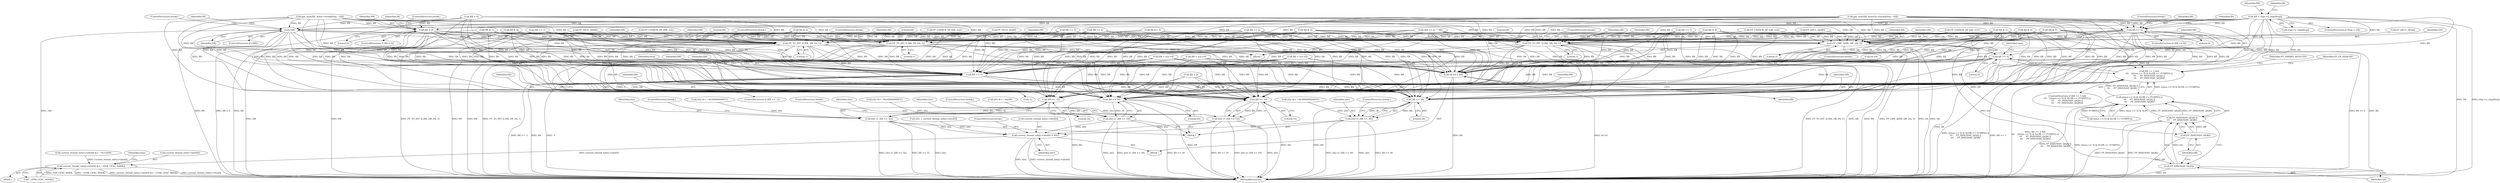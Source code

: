 digraph "0_linux_a8b0ca17b80e92faab46ee7179ba9e99ccb61233_42@array" {
"1000857" [label="(Call,XR = regs->u_regs[freg])"];
"1000931" [label="(Call,!XR)"];
"1001595" [label="(Call,FP_TO_INT_S (XR, SB, 64, 1))"];
"1001773" [label="(Call,XR == -1)"];
"1001791" [label="(Call,XR << 10)"];
"1001789" [label="(Call,xfsr |= (XR << 10))"];
"1001825" [label="(Call,current_thread_info()->xfsr[0] = xfsr)"];
"1001870" [label="(Call,current_thread_info()->xfsr[0] &= ~(FSR_CEXC_MASK))"];
"1001801" [label="(Call,XR << 32)"];
"1001799" [label="(Call,xfsr |= (XR << 32))"];
"1001811" [label="(Call,XR << 34)"];
"1001809" [label="(Call,xfsr |= (XR << 34))"];
"1001821" [label="(Call,XR << 36)"];
"1001819" [label="(Call,xfsr |= (XR << 36))"];
"1001841" [label="(Call,rd->d = XR)"];
"1001602" [label="(Call,FP_TO_INT_D (XR, DB, 64, 1))"];
"1001609" [label="(Call,FP_TO_INT_Q (XR, QB, 64, 1))"];
"1001728" [label="(Call,FP_CMP_Q(XR, QB, QA, 3))"];
"1001735" [label="(Call,XR == 3)"];
"1001734" [label="(Call,XR == 3 &&\n\t\t\t    (((insn >> 5) & 0x1ff) == FCMPEQ ||\n\t\t\t     FP_ISSIGNAN_Q(QA) ||\n\t\t\t     FP_ISSIGNAN_Q(QB)))"];
"1001747" [label="(Call,FP_ISSIGNAN_Q(QA))"];
"1001746" [label="(Call,FP_ISSIGNAN_Q(QA) ||\n\t\t\t     FP_ISSIGNAN_Q(QB))"];
"1001738" [label="(Call,((insn >> 5) & 0x1ff) == FCMPEQ ||\n\t\t\t     FP_ISSIGNAN_Q(QA) ||\n\t\t\t     FP_ISSIGNAN_Q(QB))"];
"1001749" [label="(Call,FP_ISSIGNAN_Q(QB))"];
"1000939" [label="(Call,XR <= 0)"];
"1000948" [label="(Call,XR < 0)"];
"1001821" [label="(Call,XR << 36)"];
"1000694" [label="(Call,XR == 2)"];
"1001628" [label="(Call,XR = rs2->d)"];
"1001796" [label="(Call,xfsr &= ~0x300000000UL)"];
"1001748" [label="(Identifier,QA)"];
"1000858" [label="(Identifier,XR)"];
"1001810" [label="(Identifier,xfsr)"];
"1000685" [label="(Call,XR & 2)"];
"1000931" [label="(Call,!XR)"];
"1001612" [label="(Literal,64)"];
"1001824" [label="(ControlStructure,break;)"];
"1000187" [label="(Call,FP_DECL_D(DB))"];
"1001746" [label="(Call,FP_ISSIGNAN_Q(QA) ||\n\t\t\t     FP_ISSIGNAN_Q(QB))"];
"1001603" [label="(Identifier,XR)"];
"1000948" [label="(Call,XR < 0)"];
"1001811" [label="(Call,XR << 34)"];
"1001599" [label="(Literal,1)"];
"1000676" [label="(Call,XR == 1)"];
"1000747" [label="(Call,(XR >> 2) ^ XR)"];
"1000849" [label="(Call,XR = 0)"];
"1001772" [label="(ControlStructure,if (XR == -1))"];
"1001823" [label="(Literal,36)"];
"1000952" [label="(Identifier,IR)"];
"1001841" [label="(Call,rd->d = XR)"];
"1001614" [label="(ControlStructure,break;)"];
"1001728" [label="(Call,FP_CMP_Q(XR, QB, QA, 3))"];
"1001822" [label="(Identifier,XR)"];
"1000181" [label="(Call,FP_DECL_S(SB))"];
"1001813" [label="(Literal,34)"];
"1001765" [label="(Call,xfsr = current_thread_info()->xfsr[0])"];
"1001825" [label="(Call,current_thread_info()->xfsr[0] = xfsr)"];
"1000857" [label="(Call,XR = regs->u_regs[freg])"];
"1001602" [label="(Call,FP_TO_INT_D (XR, DB, 64, 1))"];
"1001735" [label="(Call,XR == 3)"];
"1001774" [label="(Identifier,XR)"];
"1000950" [label="(Literal,0)"];
"1001755" [label="(Identifier,FP_INHIBIT_RESULTS)"];
"1001606" [label="(Literal,1)"];
"1001832" [label="(ControlStructure,break;)"];
"1001015" [label="(Block,)"];
"1001775" [label="(Call,-1)"];
"1001752" [label="(Identifier,FP_EX_INVALID)"];
"1001802" [label="(Identifier,XR)"];
"1001800" [label="(Identifier,xfsr)"];
"1000816" [label="(Call,XR & 2)"];
"1000938" [label="(ControlStructure,if (XR <= 0))"];
"1001736" [label="(Identifier,XR)"];
"1000859" [label="(Call,regs->u_regs[freg])"];
"1001613" [label="(Literal,1)"];
"1000939" [label="(Call,XR <= 0)"];
"1000884" [label="(Call,get_user(XR, &win32->locals[freg - 16]))"];
"1000632" [label="(Call,XR &= 3)"];
"1001791" [label="(Call,XR << 10)"];
"1001734" [label="(Call,XR == 3 &&\n\t\t\t    (((insn >> 5) & 0x1ff) == FCMPEQ ||\n\t\t\t     FP_ISSIGNAN_Q(QA) ||\n\t\t\t     FP_ISSIGNAN_Q(QB)))"];
"1000191" [label="(Call,FP_DECL_Q(QA))"];
"1000943" [label="(Identifier,IR)"];
"1000930" [label="(ControlStructure,if (!XR))"];
"1000909" [label="(Call,get_user(XR, &win->locals[freg - 16]))"];
"1001763" [label="(Block,)"];
"1000954" [label="(ControlStructure,break;)"];
"1001816" [label="(Call,xfsr &= ~0x3000000000UL)"];
"1000920" [label="(Identifier,IR)"];
"1001731" [label="(Identifier,QA)"];
"1001846" [label="(ControlStructure,break;)"];
"1001777" [label="(Call,XR = 2)"];
"1001799" [label="(Call,xfsr |= (XR << 32))"];
"1001804" [label="(ControlStructure,break;)"];
"1000945" [label="(ControlStructure,break;)"];
"1001871" [label="(Call,current_thread_info()->xfsr[0])"];
"1001729" [label="(Identifier,XR)"];
"1001831" [label="(Identifier,xfsr)"];
"1000655" [label="(Call,XR == 1)"];
"1001789" [label="(Call,xfsr |= (XR << 10))"];
"1001782" [label="(Identifier,freg)"];
"1001812" [label="(Identifier,XR)"];
"1001739" [label="(Call,((insn >> 5) & 0x1ff) == FCMPEQ)"];
"1001786" [label="(Call,xfsr &= ~0xc00)"];
"1001790" [label="(Identifier,xfsr)"];
"1001046" [label="(Call,current_thread_info()->xfsr[0] &= ~0x1c000)"];
"1001236" [label="(Call,FP_UNPACK_DP (DB, rs2))"];
"1001784" [label="(Block,)"];
"1001778" [label="(Identifier,XR)"];
"1001231" [label="(Call,FP_UNPACK_QP (QB, rs2))"];
"1000934" [label="(Identifier,IR)"];
"1001635" [label="(Call,XR = rs2->d)"];
"1001730" [label="(Identifier,QB)"];
"1001842" [label="(Call,rd->d)"];
"1001806" [label="(Call,xfsr &= ~0xc00000000UL)"];
"1001820" [label="(Identifier,xfsr)"];
"1001773" [label="(Call,XR == -1)"];
"1001597" [label="(Identifier,SB)"];
"1000949" [label="(Identifier,XR)"];
"1001826" [label="(Call,current_thread_info()->xfsr[0])"];
"1000936" [label="(ControlStructure,break;)"];
"1000762" [label="(Call,XR & 4)"];
"1000658" [label="(Call,XR == 2)"];
"1001792" [label="(Identifier,XR)"];
"1001611" [label="(Identifier,QB)"];
"1000667" [label="(Call,XR & 1)"];
"1001600" [label="(ControlStructure,break;)"];
"1001819" [label="(Call,xfsr |= (XR << 36))"];
"1001845" [label="(Identifier,XR)"];
"1001737" [label="(Literal,3)"];
"1000853" [label="(ControlStructure,if (freg < 16))"];
"1001609" [label="(Call,FP_TO_INT_Q (XR, QB, 64, 1))"];
"1001880" [label="(Identifier,regs)"];
"1000940" [label="(Identifier,XR)"];
"1000193" [label="(Call,FP_DECL_Q(QB))"];
"1001610" [label="(Identifier,XR)"];
"1000798" [label="(Call,XR & 1)"];
"1001742" [label="(Identifier,insn)"];
"1001596" [label="(Identifier,XR)"];
"1001750" [label="(Identifier,QB)"];
"1001895" [label="(MethodReturn,int)"];
"1000932" [label="(Identifier,XR)"];
"1000703" [label="(Call,XR == 3)"];
"1001604" [label="(Identifier,DB)"];
"1001747" [label="(Call,FP_ISSIGNAN_Q(QA))"];
"1001605" [label="(Literal,64)"];
"1001876" [label="(Call,~(FSR_CEXC_MASK))"];
"1001642" [label="(Call,XR = rs2->d)"];
"1000941" [label="(Literal,0)"];
"1001793" [label="(Literal,10)"];
"1000807" [label="(Call,XR & 8)"];
"1001598" [label="(Literal,64)"];
"1001814" [label="(ControlStructure,break;)"];
"1001607" [label="(ControlStructure,break;)"];
"1001794" [label="(ControlStructure,break;)"];
"1001870" [label="(Call,current_thread_info()->xfsr[0] &= ~(FSR_CEXC_MASK))"];
"1001809" [label="(Call,xfsr |= (XR << 34))"];
"1000947" [label="(ControlStructure,if (XR < 0))"];
"1001801" [label="(Call,XR << 32)"];
"1001595" [label="(Call,FP_TO_INT_S (XR, SB, 64, 1))"];
"1001733" [label="(ControlStructure,if (XR == 3 &&\n\t\t\t    (((insn >> 5) & 0x1ff) == FCMPEQ ||\n\t\t\t     FP_ISSIGNAN_Q(QA) ||\n\t\t\t     FP_ISSIGNAN_Q(QB))))"];
"1001803" [label="(Literal,32)"];
"1000772" [label="(Call,XR & 4)"];
"1001732" [label="(Literal,3)"];
"1001738" [label="(Call,((insn >> 5) & 0x1ff) == FCMPEQ ||\n\t\t\t     FP_ISSIGNAN_Q(QA) ||\n\t\t\t     FP_ISSIGNAN_Q(QB))"];
"1000789" [label="(Call,XR & 5)"];
"1001241" [label="(Call,FP_UNPACK_SP (SB, rs2))"];
"1001379" [label="(Block,)"];
"1001134" [label="(Call,FP_UNPACK_QP (QA, rs1))"];
"1001749" [label="(Call,FP_ISSIGNAN_Q(QB))"];
"1000857" -> "1000853"  [label="AST: "];
"1000857" -> "1000859"  [label="CFG: "];
"1000858" -> "1000857"  [label="AST: "];
"1000859" -> "1000857"  [label="AST: "];
"1000920" -> "1000857"  [label="CFG: "];
"1000857" -> "1001895"  [label="DDG: XR"];
"1000857" -> "1001895"  [label="DDG: regs->u_regs[freg]"];
"1000857" -> "1000931"  [label="DDG: XR"];
"1000857" -> "1000939"  [label="DDG: XR"];
"1000857" -> "1000948"  [label="DDG: XR"];
"1000857" -> "1001595"  [label="DDG: XR"];
"1000857" -> "1001602"  [label="DDG: XR"];
"1000857" -> "1001609"  [label="DDG: XR"];
"1000857" -> "1001728"  [label="DDG: XR"];
"1000857" -> "1001773"  [label="DDG: XR"];
"1000857" -> "1001791"  [label="DDG: XR"];
"1000857" -> "1001801"  [label="DDG: XR"];
"1000857" -> "1001811"  [label="DDG: XR"];
"1000857" -> "1001821"  [label="DDG: XR"];
"1000857" -> "1001841"  [label="DDG: XR"];
"1000931" -> "1000930"  [label="AST: "];
"1000931" -> "1000932"  [label="CFG: "];
"1000932" -> "1000931"  [label="AST: "];
"1000934" -> "1000931"  [label="CFG: "];
"1000936" -> "1000931"  [label="CFG: "];
"1000931" -> "1001895"  [label="DDG: XR"];
"1000931" -> "1001895"  [label="DDG: !XR"];
"1000849" -> "1000931"  [label="DDG: XR"];
"1000884" -> "1000931"  [label="DDG: XR"];
"1000909" -> "1000931"  [label="DDG: XR"];
"1000931" -> "1001595"  [label="DDG: XR"];
"1000931" -> "1001602"  [label="DDG: XR"];
"1000931" -> "1001609"  [label="DDG: XR"];
"1000931" -> "1001728"  [label="DDG: XR"];
"1000931" -> "1001773"  [label="DDG: XR"];
"1000931" -> "1001791"  [label="DDG: XR"];
"1000931" -> "1001801"  [label="DDG: XR"];
"1000931" -> "1001811"  [label="DDG: XR"];
"1000931" -> "1001821"  [label="DDG: XR"];
"1000931" -> "1001841"  [label="DDG: XR"];
"1001595" -> "1001379"  [label="AST: "];
"1001595" -> "1001599"  [label="CFG: "];
"1001596" -> "1001595"  [label="AST: "];
"1001597" -> "1001595"  [label="AST: "];
"1001598" -> "1001595"  [label="AST: "];
"1001599" -> "1001595"  [label="AST: "];
"1001600" -> "1001595"  [label="CFG: "];
"1001595" -> "1001895"  [label="DDG: SB"];
"1001595" -> "1001895"  [label="DDG: XR"];
"1001595" -> "1001895"  [label="DDG: FP_TO_INT_S (XR, SB, 64, 1)"];
"1000747" -> "1001595"  [label="DDG: XR"];
"1000807" -> "1001595"  [label="DDG: XR"];
"1000676" -> "1001595"  [label="DDG: XR"];
"1000849" -> "1001595"  [label="DDG: XR"];
"1000667" -> "1001595"  [label="DDG: XR"];
"1000816" -> "1001595"  [label="DDG: XR"];
"1000789" -> "1001595"  [label="DDG: XR"];
"1000909" -> "1001595"  [label="DDG: XR"];
"1000703" -> "1001595"  [label="DDG: XR"];
"1000655" -> "1001595"  [label="DDG: XR"];
"1000772" -> "1001595"  [label="DDG: XR"];
"1000694" -> "1001595"  [label="DDG: XR"];
"1000884" -> "1001595"  [label="DDG: XR"];
"1000632" -> "1001595"  [label="DDG: XR"];
"1000939" -> "1001595"  [label="DDG: XR"];
"1000798" -> "1001595"  [label="DDG: XR"];
"1000762" -> "1001595"  [label="DDG: XR"];
"1000685" -> "1001595"  [label="DDG: XR"];
"1000658" -> "1001595"  [label="DDG: XR"];
"1000948" -> "1001595"  [label="DDG: XR"];
"1000181" -> "1001595"  [label="DDG: SB"];
"1001241" -> "1001595"  [label="DDG: SB"];
"1001595" -> "1001773"  [label="DDG: XR"];
"1001595" -> "1001791"  [label="DDG: XR"];
"1001595" -> "1001801"  [label="DDG: XR"];
"1001595" -> "1001811"  [label="DDG: XR"];
"1001595" -> "1001821"  [label="DDG: XR"];
"1001595" -> "1001841"  [label="DDG: XR"];
"1001773" -> "1001772"  [label="AST: "];
"1001773" -> "1001775"  [label="CFG: "];
"1001774" -> "1001773"  [label="AST: "];
"1001775" -> "1001773"  [label="AST: "];
"1001778" -> "1001773"  [label="CFG: "];
"1001782" -> "1001773"  [label="CFG: "];
"1001773" -> "1001895"  [label="DDG: XR"];
"1001773" -> "1001895"  [label="DDG: -1"];
"1001773" -> "1001895"  [label="DDG: XR == -1"];
"1000747" -> "1001773"  [label="DDG: XR"];
"1000807" -> "1001773"  [label="DDG: XR"];
"1000676" -> "1001773"  [label="DDG: XR"];
"1000849" -> "1001773"  [label="DDG: XR"];
"1000667" -> "1001773"  [label="DDG: XR"];
"1000816" -> "1001773"  [label="DDG: XR"];
"1001609" -> "1001773"  [label="DDG: XR"];
"1000909" -> "1001773"  [label="DDG: XR"];
"1001602" -> "1001773"  [label="DDG: XR"];
"1000703" -> "1001773"  [label="DDG: XR"];
"1001628" -> "1001773"  [label="DDG: XR"];
"1001642" -> "1001773"  [label="DDG: XR"];
"1001635" -> "1001773"  [label="DDG: XR"];
"1000655" -> "1001773"  [label="DDG: XR"];
"1000772" -> "1001773"  [label="DDG: XR"];
"1000694" -> "1001773"  [label="DDG: XR"];
"1000884" -> "1001773"  [label="DDG: XR"];
"1000632" -> "1001773"  [label="DDG: XR"];
"1000789" -> "1001773"  [label="DDG: XR"];
"1000939" -> "1001773"  [label="DDG: XR"];
"1000798" -> "1001773"  [label="DDG: XR"];
"1000762" -> "1001773"  [label="DDG: XR"];
"1000685" -> "1001773"  [label="DDG: XR"];
"1000658" -> "1001773"  [label="DDG: XR"];
"1001735" -> "1001773"  [label="DDG: XR"];
"1000948" -> "1001773"  [label="DDG: XR"];
"1001775" -> "1001773"  [label="DDG: 1"];
"1001773" -> "1001791"  [label="DDG: XR"];
"1001773" -> "1001801"  [label="DDG: XR"];
"1001773" -> "1001811"  [label="DDG: XR"];
"1001773" -> "1001821"  [label="DDG: XR"];
"1001791" -> "1001789"  [label="AST: "];
"1001791" -> "1001793"  [label="CFG: "];
"1001792" -> "1001791"  [label="AST: "];
"1001793" -> "1001791"  [label="AST: "];
"1001789" -> "1001791"  [label="CFG: "];
"1001791" -> "1001895"  [label="DDG: XR"];
"1001791" -> "1001789"  [label="DDG: XR"];
"1001791" -> "1001789"  [label="DDG: 10"];
"1000747" -> "1001791"  [label="DDG: XR"];
"1000807" -> "1001791"  [label="DDG: XR"];
"1000676" -> "1001791"  [label="DDG: XR"];
"1000849" -> "1001791"  [label="DDG: XR"];
"1000667" -> "1001791"  [label="DDG: XR"];
"1000816" -> "1001791"  [label="DDG: XR"];
"1001609" -> "1001791"  [label="DDG: XR"];
"1000909" -> "1001791"  [label="DDG: XR"];
"1001602" -> "1001791"  [label="DDG: XR"];
"1001628" -> "1001791"  [label="DDG: XR"];
"1001642" -> "1001791"  [label="DDG: XR"];
"1001635" -> "1001791"  [label="DDG: XR"];
"1000655" -> "1001791"  [label="DDG: XR"];
"1000772" -> "1001791"  [label="DDG: XR"];
"1000694" -> "1001791"  [label="DDG: XR"];
"1000884" -> "1001791"  [label="DDG: XR"];
"1000632" -> "1001791"  [label="DDG: XR"];
"1001777" -> "1001791"  [label="DDG: XR"];
"1000789" -> "1001791"  [label="DDG: XR"];
"1000939" -> "1001791"  [label="DDG: XR"];
"1000798" -> "1001791"  [label="DDG: XR"];
"1000762" -> "1001791"  [label="DDG: XR"];
"1000685" -> "1001791"  [label="DDG: XR"];
"1000658" -> "1001791"  [label="DDG: XR"];
"1001735" -> "1001791"  [label="DDG: XR"];
"1000948" -> "1001791"  [label="DDG: XR"];
"1000703" -> "1001791"  [label="DDG: XR"];
"1001789" -> "1001784"  [label="AST: "];
"1001790" -> "1001789"  [label="AST: "];
"1001794" -> "1001789"  [label="CFG: "];
"1001789" -> "1001895"  [label="DDG: xfsr"];
"1001789" -> "1001895"  [label="DDG: XR << 10"];
"1001789" -> "1001895"  [label="DDG: xfsr |= (XR << 10)"];
"1001786" -> "1001789"  [label="DDG: xfsr"];
"1001789" -> "1001825"  [label="DDG: xfsr"];
"1001825" -> "1001763"  [label="AST: "];
"1001825" -> "1001831"  [label="CFG: "];
"1001826" -> "1001825"  [label="AST: "];
"1001831" -> "1001825"  [label="AST: "];
"1001832" -> "1001825"  [label="CFG: "];
"1001825" -> "1001895"  [label="DDG: xfsr"];
"1001825" -> "1001895"  [label="DDG: current_thread_info()->xfsr[0]"];
"1001765" -> "1001825"  [label="DDG: xfsr"];
"1001819" -> "1001825"  [label="DDG: xfsr"];
"1001809" -> "1001825"  [label="DDG: xfsr"];
"1001799" -> "1001825"  [label="DDG: xfsr"];
"1001825" -> "1001870"  [label="DDG: current_thread_info()->xfsr[0]"];
"1001870" -> "1001015"  [label="AST: "];
"1001870" -> "1001876"  [label="CFG: "];
"1001871" -> "1001870"  [label="AST: "];
"1001876" -> "1001870"  [label="AST: "];
"1001880" -> "1001870"  [label="CFG: "];
"1001870" -> "1001895"  [label="DDG: current_thread_info()->xfsr[0] &= ~(FSR_CEXC_MASK)"];
"1001870" -> "1001895"  [label="DDG: current_thread_info()->xfsr[0]"];
"1001870" -> "1001895"  [label="DDG: ~(FSR_CEXC_MASK)"];
"1001046" -> "1001870"  [label="DDG: current_thread_info()->xfsr[0]"];
"1001876" -> "1001870"  [label="DDG: FSR_CEXC_MASK"];
"1001801" -> "1001799"  [label="AST: "];
"1001801" -> "1001803"  [label="CFG: "];
"1001802" -> "1001801"  [label="AST: "];
"1001803" -> "1001801"  [label="AST: "];
"1001799" -> "1001801"  [label="CFG: "];
"1001801" -> "1001895"  [label="DDG: XR"];
"1001801" -> "1001799"  [label="DDG: XR"];
"1001801" -> "1001799"  [label="DDG: 32"];
"1000747" -> "1001801"  [label="DDG: XR"];
"1000807" -> "1001801"  [label="DDG: XR"];
"1000676" -> "1001801"  [label="DDG: XR"];
"1000849" -> "1001801"  [label="DDG: XR"];
"1000667" -> "1001801"  [label="DDG: XR"];
"1000816" -> "1001801"  [label="DDG: XR"];
"1001609" -> "1001801"  [label="DDG: XR"];
"1000909" -> "1001801"  [label="DDG: XR"];
"1001602" -> "1001801"  [label="DDG: XR"];
"1001628" -> "1001801"  [label="DDG: XR"];
"1001642" -> "1001801"  [label="DDG: XR"];
"1001635" -> "1001801"  [label="DDG: XR"];
"1000655" -> "1001801"  [label="DDG: XR"];
"1000772" -> "1001801"  [label="DDG: XR"];
"1000694" -> "1001801"  [label="DDG: XR"];
"1000884" -> "1001801"  [label="DDG: XR"];
"1000632" -> "1001801"  [label="DDG: XR"];
"1001777" -> "1001801"  [label="DDG: XR"];
"1000789" -> "1001801"  [label="DDG: XR"];
"1000939" -> "1001801"  [label="DDG: XR"];
"1000798" -> "1001801"  [label="DDG: XR"];
"1000762" -> "1001801"  [label="DDG: XR"];
"1000685" -> "1001801"  [label="DDG: XR"];
"1000658" -> "1001801"  [label="DDG: XR"];
"1001735" -> "1001801"  [label="DDG: XR"];
"1000948" -> "1001801"  [label="DDG: XR"];
"1000703" -> "1001801"  [label="DDG: XR"];
"1001799" -> "1001784"  [label="AST: "];
"1001800" -> "1001799"  [label="AST: "];
"1001804" -> "1001799"  [label="CFG: "];
"1001799" -> "1001895"  [label="DDG: XR << 32"];
"1001799" -> "1001895"  [label="DDG: xfsr"];
"1001799" -> "1001895"  [label="DDG: xfsr |= (XR << 32)"];
"1001796" -> "1001799"  [label="DDG: xfsr"];
"1001811" -> "1001809"  [label="AST: "];
"1001811" -> "1001813"  [label="CFG: "];
"1001812" -> "1001811"  [label="AST: "];
"1001813" -> "1001811"  [label="AST: "];
"1001809" -> "1001811"  [label="CFG: "];
"1001811" -> "1001895"  [label="DDG: XR"];
"1001811" -> "1001809"  [label="DDG: XR"];
"1001811" -> "1001809"  [label="DDG: 34"];
"1000747" -> "1001811"  [label="DDG: XR"];
"1000807" -> "1001811"  [label="DDG: XR"];
"1000676" -> "1001811"  [label="DDG: XR"];
"1000849" -> "1001811"  [label="DDG: XR"];
"1000667" -> "1001811"  [label="DDG: XR"];
"1000816" -> "1001811"  [label="DDG: XR"];
"1001609" -> "1001811"  [label="DDG: XR"];
"1000909" -> "1001811"  [label="DDG: XR"];
"1001602" -> "1001811"  [label="DDG: XR"];
"1001628" -> "1001811"  [label="DDG: XR"];
"1001642" -> "1001811"  [label="DDG: XR"];
"1001635" -> "1001811"  [label="DDG: XR"];
"1000655" -> "1001811"  [label="DDG: XR"];
"1000772" -> "1001811"  [label="DDG: XR"];
"1000694" -> "1001811"  [label="DDG: XR"];
"1000884" -> "1001811"  [label="DDG: XR"];
"1000632" -> "1001811"  [label="DDG: XR"];
"1001777" -> "1001811"  [label="DDG: XR"];
"1000789" -> "1001811"  [label="DDG: XR"];
"1000939" -> "1001811"  [label="DDG: XR"];
"1000798" -> "1001811"  [label="DDG: XR"];
"1000762" -> "1001811"  [label="DDG: XR"];
"1000685" -> "1001811"  [label="DDG: XR"];
"1000658" -> "1001811"  [label="DDG: XR"];
"1001735" -> "1001811"  [label="DDG: XR"];
"1000948" -> "1001811"  [label="DDG: XR"];
"1000703" -> "1001811"  [label="DDG: XR"];
"1001809" -> "1001784"  [label="AST: "];
"1001810" -> "1001809"  [label="AST: "];
"1001814" -> "1001809"  [label="CFG: "];
"1001809" -> "1001895"  [label="DDG: xfsr |= (XR << 34)"];
"1001809" -> "1001895"  [label="DDG: XR << 34"];
"1001809" -> "1001895"  [label="DDG: xfsr"];
"1001806" -> "1001809"  [label="DDG: xfsr"];
"1001821" -> "1001819"  [label="AST: "];
"1001821" -> "1001823"  [label="CFG: "];
"1001822" -> "1001821"  [label="AST: "];
"1001823" -> "1001821"  [label="AST: "];
"1001819" -> "1001821"  [label="CFG: "];
"1001821" -> "1001895"  [label="DDG: XR"];
"1001821" -> "1001819"  [label="DDG: XR"];
"1001821" -> "1001819"  [label="DDG: 36"];
"1000747" -> "1001821"  [label="DDG: XR"];
"1000807" -> "1001821"  [label="DDG: XR"];
"1000676" -> "1001821"  [label="DDG: XR"];
"1000849" -> "1001821"  [label="DDG: XR"];
"1000667" -> "1001821"  [label="DDG: XR"];
"1000816" -> "1001821"  [label="DDG: XR"];
"1001609" -> "1001821"  [label="DDG: XR"];
"1000909" -> "1001821"  [label="DDG: XR"];
"1001602" -> "1001821"  [label="DDG: XR"];
"1001628" -> "1001821"  [label="DDG: XR"];
"1001642" -> "1001821"  [label="DDG: XR"];
"1001635" -> "1001821"  [label="DDG: XR"];
"1000655" -> "1001821"  [label="DDG: XR"];
"1000772" -> "1001821"  [label="DDG: XR"];
"1000694" -> "1001821"  [label="DDG: XR"];
"1000884" -> "1001821"  [label="DDG: XR"];
"1000632" -> "1001821"  [label="DDG: XR"];
"1001777" -> "1001821"  [label="DDG: XR"];
"1000789" -> "1001821"  [label="DDG: XR"];
"1000939" -> "1001821"  [label="DDG: XR"];
"1000798" -> "1001821"  [label="DDG: XR"];
"1000762" -> "1001821"  [label="DDG: XR"];
"1000685" -> "1001821"  [label="DDG: XR"];
"1000658" -> "1001821"  [label="DDG: XR"];
"1001735" -> "1001821"  [label="DDG: XR"];
"1000948" -> "1001821"  [label="DDG: XR"];
"1000703" -> "1001821"  [label="DDG: XR"];
"1001819" -> "1001784"  [label="AST: "];
"1001820" -> "1001819"  [label="AST: "];
"1001824" -> "1001819"  [label="CFG: "];
"1001819" -> "1001895"  [label="DDG: xfsr |= (XR << 36)"];
"1001819" -> "1001895"  [label="DDG: xfsr"];
"1001819" -> "1001895"  [label="DDG: XR << 36"];
"1001816" -> "1001819"  [label="DDG: xfsr"];
"1001841" -> "1001763"  [label="AST: "];
"1001841" -> "1001845"  [label="CFG: "];
"1001842" -> "1001841"  [label="AST: "];
"1001845" -> "1001841"  [label="AST: "];
"1001846" -> "1001841"  [label="CFG: "];
"1001841" -> "1001895"  [label="DDG: rd->d"];
"1001841" -> "1001895"  [label="DDG: XR"];
"1000747" -> "1001841"  [label="DDG: XR"];
"1000807" -> "1001841"  [label="DDG: XR"];
"1000676" -> "1001841"  [label="DDG: XR"];
"1000849" -> "1001841"  [label="DDG: XR"];
"1000667" -> "1001841"  [label="DDG: XR"];
"1000816" -> "1001841"  [label="DDG: XR"];
"1001609" -> "1001841"  [label="DDG: XR"];
"1000909" -> "1001841"  [label="DDG: XR"];
"1001602" -> "1001841"  [label="DDG: XR"];
"1000703" -> "1001841"  [label="DDG: XR"];
"1001628" -> "1001841"  [label="DDG: XR"];
"1001642" -> "1001841"  [label="DDG: XR"];
"1001635" -> "1001841"  [label="DDG: XR"];
"1000655" -> "1001841"  [label="DDG: XR"];
"1000772" -> "1001841"  [label="DDG: XR"];
"1000694" -> "1001841"  [label="DDG: XR"];
"1000884" -> "1001841"  [label="DDG: XR"];
"1000632" -> "1001841"  [label="DDG: XR"];
"1000789" -> "1001841"  [label="DDG: XR"];
"1000939" -> "1001841"  [label="DDG: XR"];
"1000798" -> "1001841"  [label="DDG: XR"];
"1000762" -> "1001841"  [label="DDG: XR"];
"1000685" -> "1001841"  [label="DDG: XR"];
"1000658" -> "1001841"  [label="DDG: XR"];
"1001735" -> "1001841"  [label="DDG: XR"];
"1000948" -> "1001841"  [label="DDG: XR"];
"1001602" -> "1001379"  [label="AST: "];
"1001602" -> "1001606"  [label="CFG: "];
"1001603" -> "1001602"  [label="AST: "];
"1001604" -> "1001602"  [label="AST: "];
"1001605" -> "1001602"  [label="AST: "];
"1001606" -> "1001602"  [label="AST: "];
"1001607" -> "1001602"  [label="CFG: "];
"1001602" -> "1001895"  [label="DDG: FP_TO_INT_D (XR, DB, 64, 1)"];
"1001602" -> "1001895"  [label="DDG: DB"];
"1001602" -> "1001895"  [label="DDG: XR"];
"1000747" -> "1001602"  [label="DDG: XR"];
"1000807" -> "1001602"  [label="DDG: XR"];
"1000676" -> "1001602"  [label="DDG: XR"];
"1000849" -> "1001602"  [label="DDG: XR"];
"1000667" -> "1001602"  [label="DDG: XR"];
"1000816" -> "1001602"  [label="DDG: XR"];
"1000789" -> "1001602"  [label="DDG: XR"];
"1000909" -> "1001602"  [label="DDG: XR"];
"1000703" -> "1001602"  [label="DDG: XR"];
"1000655" -> "1001602"  [label="DDG: XR"];
"1000772" -> "1001602"  [label="DDG: XR"];
"1000694" -> "1001602"  [label="DDG: XR"];
"1000884" -> "1001602"  [label="DDG: XR"];
"1000632" -> "1001602"  [label="DDG: XR"];
"1000939" -> "1001602"  [label="DDG: XR"];
"1000798" -> "1001602"  [label="DDG: XR"];
"1000762" -> "1001602"  [label="DDG: XR"];
"1000685" -> "1001602"  [label="DDG: XR"];
"1000658" -> "1001602"  [label="DDG: XR"];
"1000948" -> "1001602"  [label="DDG: XR"];
"1000187" -> "1001602"  [label="DDG: DB"];
"1001236" -> "1001602"  [label="DDG: DB"];
"1001609" -> "1001379"  [label="AST: "];
"1001609" -> "1001613"  [label="CFG: "];
"1001610" -> "1001609"  [label="AST: "];
"1001611" -> "1001609"  [label="AST: "];
"1001612" -> "1001609"  [label="AST: "];
"1001613" -> "1001609"  [label="AST: "];
"1001614" -> "1001609"  [label="CFG: "];
"1001609" -> "1001895"  [label="DDG: QB"];
"1001609" -> "1001895"  [label="DDG: XR"];
"1001609" -> "1001895"  [label="DDG: FP_TO_INT_Q (XR, QB, 64, 1)"];
"1000747" -> "1001609"  [label="DDG: XR"];
"1000807" -> "1001609"  [label="DDG: XR"];
"1000676" -> "1001609"  [label="DDG: XR"];
"1000849" -> "1001609"  [label="DDG: XR"];
"1000667" -> "1001609"  [label="DDG: XR"];
"1000816" -> "1001609"  [label="DDG: XR"];
"1000789" -> "1001609"  [label="DDG: XR"];
"1000909" -> "1001609"  [label="DDG: XR"];
"1000703" -> "1001609"  [label="DDG: XR"];
"1000655" -> "1001609"  [label="DDG: XR"];
"1000772" -> "1001609"  [label="DDG: XR"];
"1000694" -> "1001609"  [label="DDG: XR"];
"1000884" -> "1001609"  [label="DDG: XR"];
"1000632" -> "1001609"  [label="DDG: XR"];
"1000939" -> "1001609"  [label="DDG: XR"];
"1000798" -> "1001609"  [label="DDG: XR"];
"1000762" -> "1001609"  [label="DDG: XR"];
"1000685" -> "1001609"  [label="DDG: XR"];
"1000658" -> "1001609"  [label="DDG: XR"];
"1000948" -> "1001609"  [label="DDG: XR"];
"1001231" -> "1001609"  [label="DDG: QB"];
"1000193" -> "1001609"  [label="DDG: QB"];
"1001728" -> "1001379"  [label="AST: "];
"1001728" -> "1001732"  [label="CFG: "];
"1001729" -> "1001728"  [label="AST: "];
"1001730" -> "1001728"  [label="AST: "];
"1001731" -> "1001728"  [label="AST: "];
"1001732" -> "1001728"  [label="AST: "];
"1001736" -> "1001728"  [label="CFG: "];
"1001728" -> "1001895"  [label="DDG: QB"];
"1001728" -> "1001895"  [label="DDG: QA"];
"1001728" -> "1001895"  [label="DDG: FP_CMP_Q(XR, QB, QA, 3)"];
"1000747" -> "1001728"  [label="DDG: XR"];
"1000807" -> "1001728"  [label="DDG: XR"];
"1000676" -> "1001728"  [label="DDG: XR"];
"1000849" -> "1001728"  [label="DDG: XR"];
"1000667" -> "1001728"  [label="DDG: XR"];
"1000816" -> "1001728"  [label="DDG: XR"];
"1000789" -> "1001728"  [label="DDG: XR"];
"1000909" -> "1001728"  [label="DDG: XR"];
"1000703" -> "1001728"  [label="DDG: XR"];
"1000655" -> "1001728"  [label="DDG: XR"];
"1000772" -> "1001728"  [label="DDG: XR"];
"1000694" -> "1001728"  [label="DDG: XR"];
"1000884" -> "1001728"  [label="DDG: XR"];
"1000632" -> "1001728"  [label="DDG: XR"];
"1000939" -> "1001728"  [label="DDG: XR"];
"1000798" -> "1001728"  [label="DDG: XR"];
"1000762" -> "1001728"  [label="DDG: XR"];
"1000685" -> "1001728"  [label="DDG: XR"];
"1000658" -> "1001728"  [label="DDG: XR"];
"1000948" -> "1001728"  [label="DDG: XR"];
"1001231" -> "1001728"  [label="DDG: QB"];
"1000193" -> "1001728"  [label="DDG: QB"];
"1001134" -> "1001728"  [label="DDG: QA"];
"1000191" -> "1001728"  [label="DDG: QA"];
"1001728" -> "1001735"  [label="DDG: XR"];
"1001728" -> "1001747"  [label="DDG: QA"];
"1001728" -> "1001749"  [label="DDG: QB"];
"1001735" -> "1001734"  [label="AST: "];
"1001735" -> "1001737"  [label="CFG: "];
"1001736" -> "1001735"  [label="AST: "];
"1001737" -> "1001735"  [label="AST: "];
"1001742" -> "1001735"  [label="CFG: "];
"1001734" -> "1001735"  [label="CFG: "];
"1001735" -> "1001895"  [label="DDG: XR"];
"1001735" -> "1001734"  [label="DDG: XR"];
"1001735" -> "1001734"  [label="DDG: 3"];
"1001734" -> "1001733"  [label="AST: "];
"1001734" -> "1001738"  [label="CFG: "];
"1001738" -> "1001734"  [label="AST: "];
"1001752" -> "1001734"  [label="CFG: "];
"1001755" -> "1001734"  [label="CFG: "];
"1001734" -> "1001895"  [label="DDG: XR == 3"];
"1001734" -> "1001895"  [label="DDG: XR == 3 &&\n\t\t\t    (((insn >> 5) & 0x1ff) == FCMPEQ ||\n\t\t\t     FP_ISSIGNAN_Q(QA) ||\n\t\t\t     FP_ISSIGNAN_Q(QB))"];
"1001734" -> "1001895"  [label="DDG: ((insn >> 5) & 0x1ff) == FCMPEQ ||\n\t\t\t     FP_ISSIGNAN_Q(QA) ||\n\t\t\t     FP_ISSIGNAN_Q(QB)"];
"1001738" -> "1001734"  [label="DDG: ((insn >> 5) & 0x1ff) == FCMPEQ"];
"1001738" -> "1001734"  [label="DDG: FP_ISSIGNAN_Q(QA) ||\n\t\t\t     FP_ISSIGNAN_Q(QB)"];
"1001747" -> "1001746"  [label="AST: "];
"1001747" -> "1001748"  [label="CFG: "];
"1001748" -> "1001747"  [label="AST: "];
"1001750" -> "1001747"  [label="CFG: "];
"1001746" -> "1001747"  [label="CFG: "];
"1001747" -> "1001895"  [label="DDG: QA"];
"1001747" -> "1001746"  [label="DDG: QA"];
"1001746" -> "1001738"  [label="AST: "];
"1001746" -> "1001749"  [label="CFG: "];
"1001749" -> "1001746"  [label="AST: "];
"1001738" -> "1001746"  [label="CFG: "];
"1001746" -> "1001895"  [label="DDG: FP_ISSIGNAN_Q(QA)"];
"1001746" -> "1001895"  [label="DDG: FP_ISSIGNAN_Q(QB)"];
"1001746" -> "1001738"  [label="DDG: FP_ISSIGNAN_Q(QA)"];
"1001746" -> "1001738"  [label="DDG: FP_ISSIGNAN_Q(QB)"];
"1001749" -> "1001746"  [label="DDG: QB"];
"1001738" -> "1001739"  [label="CFG: "];
"1001739" -> "1001738"  [label="AST: "];
"1001738" -> "1001895"  [label="DDG: FP_ISSIGNAN_Q(QA) ||\n\t\t\t     FP_ISSIGNAN_Q(QB)"];
"1001738" -> "1001895"  [label="DDG: ((insn >> 5) & 0x1ff) == FCMPEQ"];
"1001739" -> "1001738"  [label="DDG: (insn >> 5) & 0x1ff"];
"1001739" -> "1001738"  [label="DDG: FCMPEQ"];
"1001749" -> "1001750"  [label="CFG: "];
"1001750" -> "1001749"  [label="AST: "];
"1001749" -> "1001895"  [label="DDG: QB"];
"1000939" -> "1000938"  [label="AST: "];
"1000939" -> "1000941"  [label="CFG: "];
"1000940" -> "1000939"  [label="AST: "];
"1000941" -> "1000939"  [label="AST: "];
"1000943" -> "1000939"  [label="CFG: "];
"1000945" -> "1000939"  [label="CFG: "];
"1000939" -> "1001895"  [label="DDG: XR <= 0"];
"1000939" -> "1001895"  [label="DDG: XR"];
"1000849" -> "1000939"  [label="DDG: XR"];
"1000884" -> "1000939"  [label="DDG: XR"];
"1000909" -> "1000939"  [label="DDG: XR"];
"1000948" -> "1000947"  [label="AST: "];
"1000948" -> "1000950"  [label="CFG: "];
"1000949" -> "1000948"  [label="AST: "];
"1000950" -> "1000948"  [label="AST: "];
"1000952" -> "1000948"  [label="CFG: "];
"1000954" -> "1000948"  [label="CFG: "];
"1000948" -> "1001895"  [label="DDG: XR < 0"];
"1000948" -> "1001895"  [label="DDG: XR"];
"1000849" -> "1000948"  [label="DDG: XR"];
"1000884" -> "1000948"  [label="DDG: XR"];
"1000909" -> "1000948"  [label="DDG: XR"];
}
